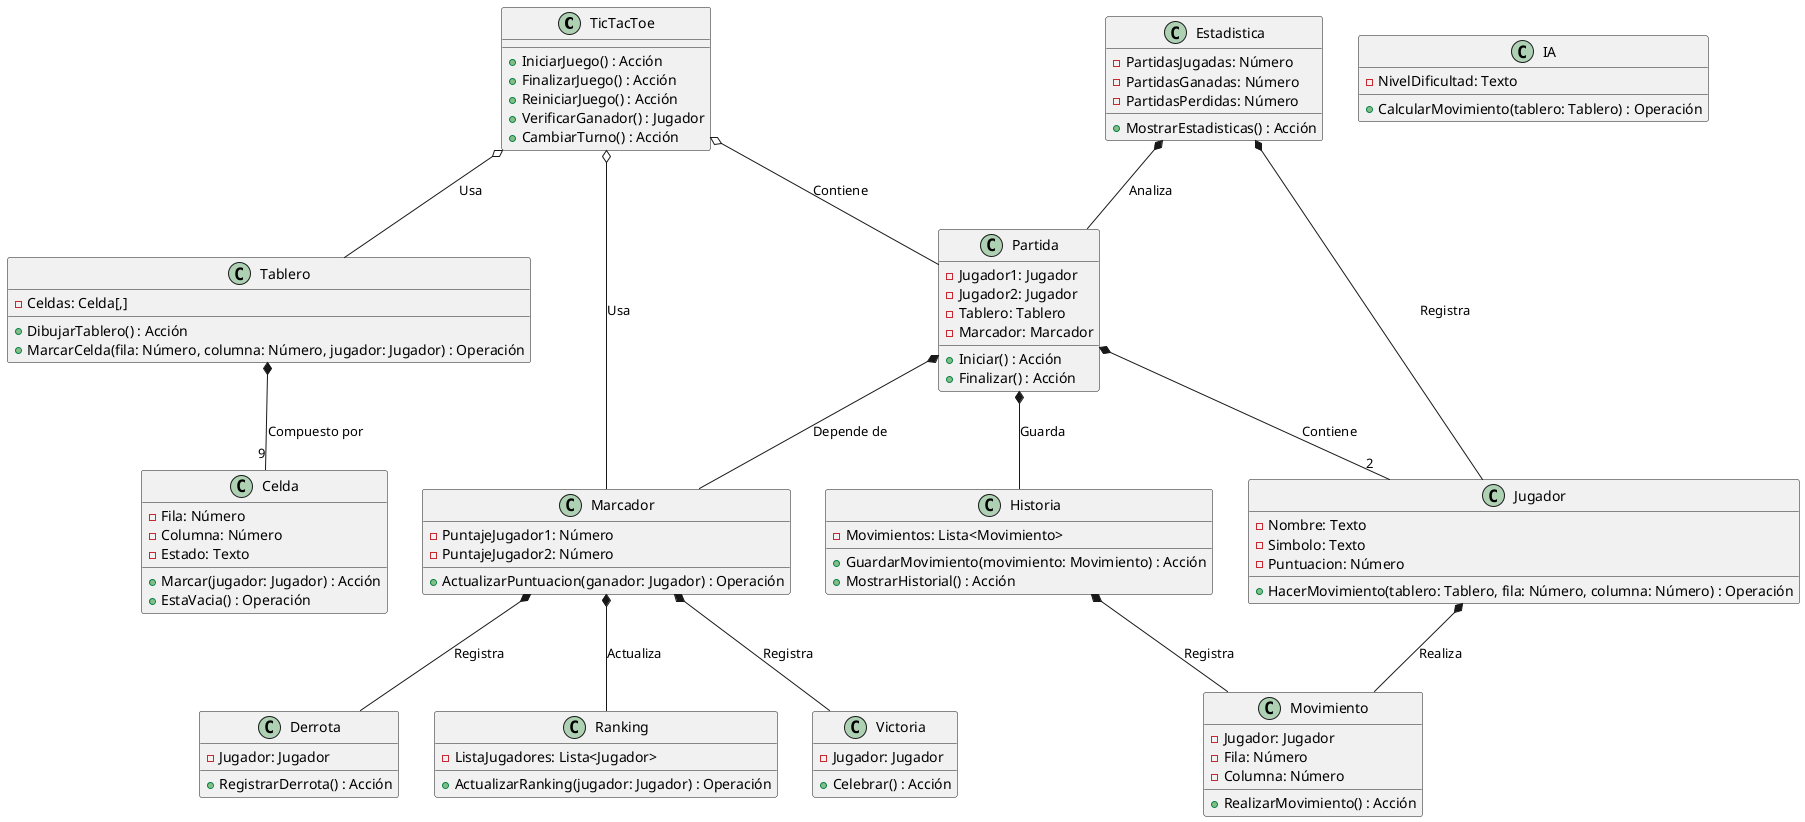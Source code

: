 @startuml TicTacToe

' Clase principal del juego
class TicTacToe {
    + IniciarJuego() : Acción
    + FinalizarJuego() : Acción
    + ReiniciarJuego() : Acción
    + VerificarGanador() : Jugador
    + CambiarTurno() : Acción
}

' Clases esenciales del juego
class Tablero {
    - Celdas: Celda[,]
    + DibujarTablero() : Acción
    + MarcarCelda(fila: Número, columna: Número, jugador: Jugador) : Operación
}

class Celda {
    - Fila: Número
    - Columna: Número
    - Estado: Texto
    + Marcar(jugador: Jugador) : Acción
    + EstaVacia() : Operación
}

class Jugador {
    - Nombre: Texto
    - Simbolo: Texto
    - Puntuacion: Número
    + HacerMovimiento(tablero: Tablero, fila: Número, columna: Número) : Operación
}

class Partida {
    - Jugador1: Jugador
    - Jugador2: Jugador
    - Tablero: Tablero
    - Marcador: Marcador
    + Iniciar() : Acción
    + Finalizar() : Acción
}

class Marcador {
    - PuntajeJugador1: Número
    - PuntajeJugador2: Número
    + ActualizarPuntuacion(ganador: Jugador) : Operación
}

class IA {
    - NivelDificultad: Texto
    + CalcularMovimiento(tablero: Tablero) : Operación
}

' Clases adicionales
class Historia {
    - Movimientos: Lista<Movimiento>
    + GuardarMovimiento(movimiento: Movimiento) : Acción
    + MostrarHistorial() : Acción
}

class Movimiento {
    - Jugador: Jugador
    - Fila: Número
    - Columna: Número
    + RealizarMovimiento() : Acción
}

class Victoria {
    - Jugador: Jugador
    + Celebrar() : Acción
}

class Derrota {
    - Jugador: Jugador
    + RegistrarDerrota() : Acción
}

class Ranking {
    - ListaJugadores: Lista<Jugador>
    + ActualizarRanking(jugador: Jugador) : Operación
}

class Estadistica {
    - PartidasJugadas: Número
    - PartidasGanadas: Número
    - PartidasPerdidas: Número
    + MostrarEstadisticas() : Acción
}

' Relaciones entre clases
TicTacToe o-- Partida : "Contiene"
TicTacToe o-- Tablero : "Usa"
TicTacToe o-- Marcador : "Usa"

Partida *-- "2" Jugador : "Contiene"
Partida *-- Historia : "Guarda"
Partida *-- Marcador : "Depende de"

Jugador *-- Movimiento : "Realiza"

Tablero *-- "9" Celda : "Compuesto por"

Marcador *-- Victoria : "Registra"
Marcador *-- Derrota : "Registra"
Marcador *-- Ranking : "Actualiza"

Historia *-- Movimiento : "Registra"

Estadistica *-- Partida : "Analiza"
Estadistica *-- Jugador : "Registra"

@enduml